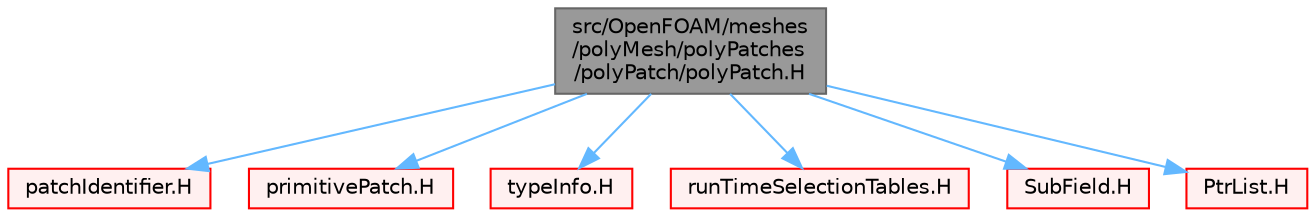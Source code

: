digraph "src/OpenFOAM/meshes/polyMesh/polyPatches/polyPatch/polyPatch.H"
{
 // LATEX_PDF_SIZE
  bgcolor="transparent";
  edge [fontname=Helvetica,fontsize=10,labelfontname=Helvetica,labelfontsize=10];
  node [fontname=Helvetica,fontsize=10,shape=box,height=0.2,width=0.4];
  Node1 [id="Node000001",label="src/OpenFOAM/meshes\l/polyMesh/polyPatches\l/polyPatch/polyPatch.H",height=0.2,width=0.4,color="gray40", fillcolor="grey60", style="filled", fontcolor="black",tooltip=" "];
  Node1 -> Node2 [id="edge1_Node000001_Node000002",color="steelblue1",style="solid",tooltip=" "];
  Node2 [id="Node000002",label="patchIdentifier.H",height=0.2,width=0.4,color="red", fillcolor="#FFF0F0", style="filled",URL="$patchIdentifier_8H.html",tooltip=" "];
  Node1 -> Node102 [id="edge2_Node000001_Node000102",color="steelblue1",style="solid",tooltip=" "];
  Node102 [id="Node000102",label="primitivePatch.H",height=0.2,width=0.4,color="red", fillcolor="#FFF0F0", style="filled",URL="$primitivePatch_8H.html",tooltip=" "];
  Node1 -> Node113 [id="edge3_Node000001_Node000113",color="steelblue1",style="solid",tooltip=" "];
  Node113 [id="Node000113",label="typeInfo.H",height=0.2,width=0.4,color="red", fillcolor="#FFF0F0", style="filled",URL="$typeInfo_8H.html",tooltip=" "];
  Node1 -> Node118 [id="edge4_Node000001_Node000118",color="steelblue1",style="solid",tooltip=" "];
  Node118 [id="Node000118",label="runTimeSelectionTables.H",height=0.2,width=0.4,color="red", fillcolor="#FFF0F0", style="filled",URL="$runTimeSelectionTables_8H.html",tooltip="Macros to ease declaration of run-time selection tables."];
  Node1 -> Node218 [id="edge5_Node000001_Node000218",color="steelblue1",style="solid",tooltip=" "];
  Node218 [id="Node000218",label="SubField.H",height=0.2,width=0.4,color="red", fillcolor="#FFF0F0", style="filled",URL="$SubField_8H.html",tooltip=" "];
  Node1 -> Node220 [id="edge6_Node000001_Node000220",color="steelblue1",style="solid",tooltip=" "];
  Node220 [id="Node000220",label="PtrList.H",height=0.2,width=0.4,color="red", fillcolor="#FFF0F0", style="filled",URL="$PtrList_8H.html",tooltip=" "];
}
